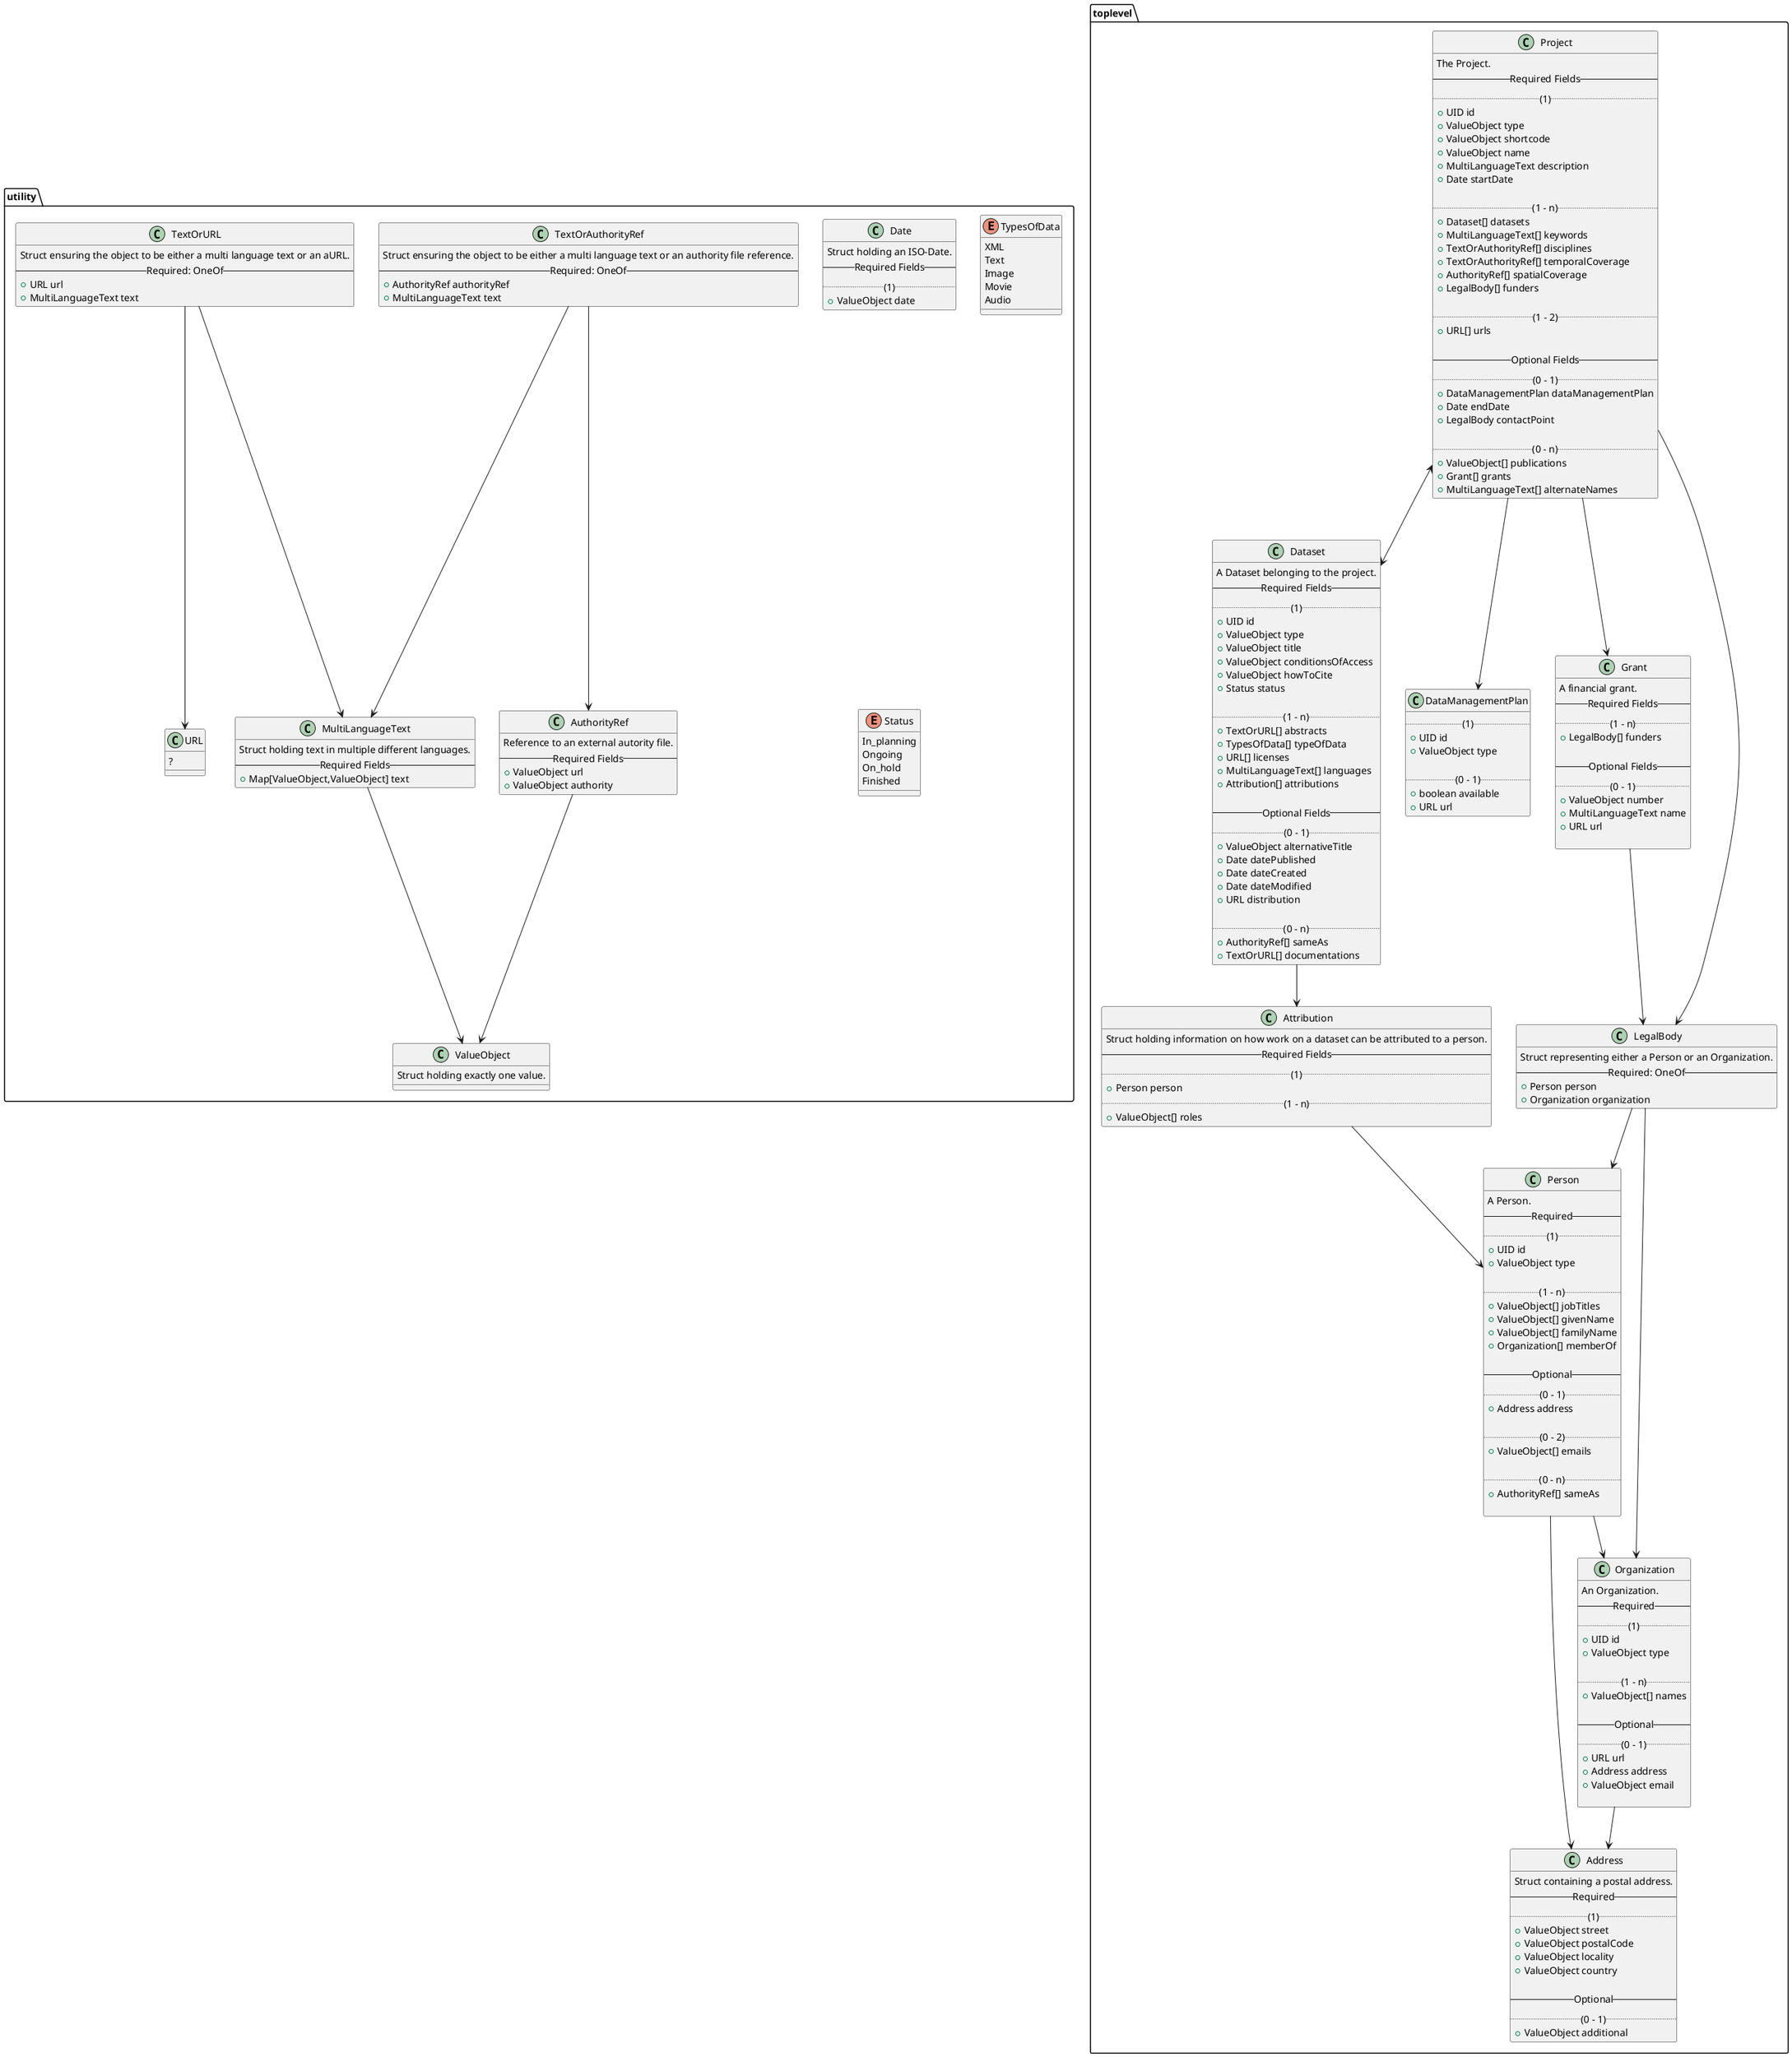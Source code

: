 @startuml Domain Entities
package toplevel {
  ' TODO: add ID and type to each toplevel class

  class Project {
    ' TODO: does project need a "how to cite" too?
    The Project.
    -- Required Fields --
    .. (1) ..
    +UID id
    +ValueObject type
    +ValueObject shortcode
    +ValueObject name
    +MultiLanguageText description
    +Date startDate

    .. (1 - n) ..
    +Dataset[] datasets
    +MultiLanguageText[] keywords
    +TextOrAuthorityRef[] disciplines
    +TextOrAuthorityRef[] temporalCoverage
    +AuthorityRef[] spatialCoverage
    +LegalBody[] funders

    .. (1 - 2) ..
    +URL[] urls
    ' TODO: do we want URL?

    -- Optional Fields --
    .. (0 - 1) ..
    +DataManagementPlan dataManagementPlan
    +Date endDate
    +LegalBody contactPoint

    .. (0 - n) ..
    +ValueObject[] publications
    +Grant[] grants
    +MultiLanguageText[] alternateNames
  }

  class Dataset {
    A Dataset belonging to the project.
    ' TODO
    -- Required Fields --
    .. (1) ..
    +UID id
    +ValueObject type
    +ValueObject title
    +ValueObject conditionsOfAccess
    ' TODO: rename to accessConditions?
    +ValueObject howToCite
    +Status status

    .. (1 - n) ..
    +TextOrURL[] abstracts
    +TypesOfData[] typeOfData
    +URL[] licenses
    +MultiLanguageText[] languages
    +Attribution[] attributions

    -- Optional Fields --
    .. (0 - 1) ..
    +ValueObject alternativeTitle
    +Date datePublished
    +Date dateCreated
    +Date dateModified
    +URL distribution
    'TODO: do we need distribution?

    .. (0 - n) ..
    +AuthorityRef[] sameAs
    ' TODO: what is sameAs for a dataset?
    +TextOrURL[] documentations
  }

  class DataManagementPlan {
    .. (1) ..
    +UID id
    +ValueObject type

    .. (0 - 1) ..
    +boolean available
    +URL url
    ' TODO: do we want URL?
  }

  class Grant {
    A financial grant.
    -- Required Fields --
    .. (1 - n) ..
    +LegalBody[] funders

    -- Optional Fields --
    .. (0 - 1) ..
    +ValueObject number
    +MultiLanguageText name
    +URL url
    ' TODO: do we want URL?

  }

  class LegalBody {
    Struct representing either a Person or an Organization.
    -- Required: OneOf --
    +Person person
    +Organization organization
  }

  class Person {
    A Person.
    -- Required --
    .. (1) ..
    +UID id
    +ValueObject type

    .. (1 - n) ..
    +ValueObject[] jobTitles
    +ValueObject[] givenName
    +ValueObject[] familyName
    +Organization[] memberOf
    ' TODO: rename to "affiliations"?

    -- Optional --
    .. (0 - 1) ..
    +Address address

    .. (0 - 2) ..
    +ValueObject[] emails

    .. (0 - n) ..
    +AuthorityRef[] sameAs
    ' TODO: rename

  }

  class Organization {
    An Organization.
    -- Required --
    .. (1) ..
    +UID id
    +ValueObject type

    .. (1 - n) ..
    + ValueObject[] names
    ' TODO: Or would that be Multilanguage?

    -- Optional --
    .. (0 - 1) ..
    +URL url
    ' TODO: do we want URL?
    +Address address
    +ValueObject email

  }

  class Address {
    Struct containing a postal address.
    -- Required --
    .. (1) ..
    +ValueObject street
    +ValueObject postalCode
    +ValueObject locality
    +ValueObject country

    -- Optional --
    .. (0 - 1) ..
    +ValueObject additional
    ' TODO: does that make sense like this?
  }

  class Attribution {
    Struct holding information on how work on a dataset can be attributed to a person.
    -- Required Fields --
    .. (1) ..
    +Person person
    .. (1 - n) ..
    +ValueObject[] roles
  }
  

}

package utility {

  class TextOrAuthorityRef {
    ' TODO: find better name
    Struct ensuring the object to be either a multi language text or an authority file reference.
    -- Required: OneOf --
    +AuthorityRef authorityRef
    +MultiLanguageText text
  }

  class TextOrURL {
    ' TODO: find better name
    Struct ensuring the object to be either a multi language text or an aURL.
    -- Required: OneOf --
    +URL url
    +MultiLanguageText text
  }

  class AuthorityRef {
    Reference to an external autority file.
    -- Required Fields --
    +ValueObject url
    ' TODO: would that be an URL?
    +ValueObject authority
  }

  class MultiLanguageText {
    Struct holding text in multiple different languages.
    -- Required Fields --
    +Map[ValueObject,ValueObject] text
  }

  class ValueObject {
    Struct holding exactly one value.
  }

  class URL {
    ' TODO: how do we handle this?
    ?
  }

  class Date {
    Struct holding an ISO-Date.
    -- Required Fields --
    .. (1) ..
    +ValueObject date
  }
  

  enum TypesOfData {
    XML
    Text
    Image
    Movie
    'TODO: should be "video"!
    Audio
  }

  enum Status {
    In_planning
    Ongoing
    On_hold
    Finished
  }

}


Project <--> Dataset
Project --> DataManagementPlan
Project --> Grant
Project --> LegalBody
Dataset --> Attribution
Attribution --> Person
Grant --> LegalBody
LegalBody --> Person
LegalBody --> Organization
Person --> Organization
Person --> Address
Organization --> Address
TextOrAuthorityRef --> MultiLanguageText
TextOrAuthorityRef --> AuthorityRef
TextOrURL --> URL
TextOrURL --> MultiLanguageText
AuthorityRef --> ValueObject
MultiLanguageText --> ValueObject

@enduml
